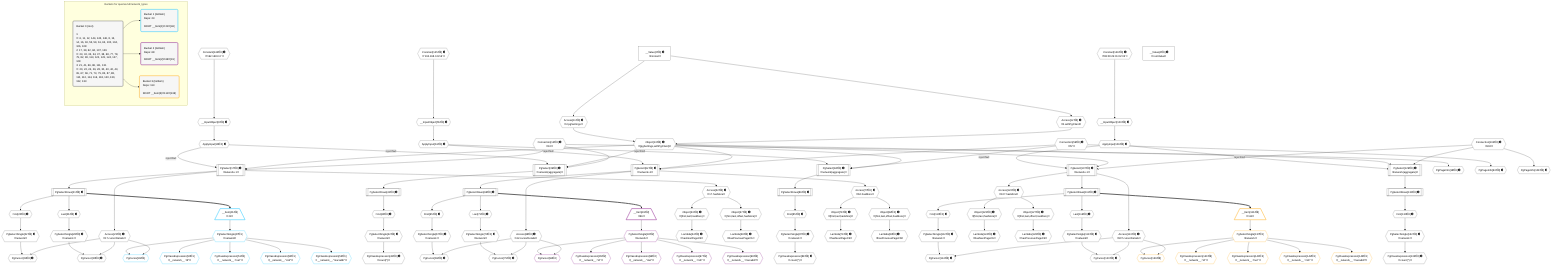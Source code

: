 %%{init: {'themeVariables': { 'fontSize': '12px'}}}%%
graph TD
    classDef path fill:#eee,stroke:#000,color:#000
    classDef plan fill:#fff,stroke-width:1px,color:#000
    classDef itemplan fill:#fff,stroke-width:2px,color:#000
    classDef unbatchedplan fill:#dff,stroke-width:1px,color:#000
    classDef sideeffectplan fill:#fcc,stroke-width:2px,color:#000
    classDef bucket fill:#f6f6f6,color:#000,stroke-width:2px,text-align:left


    %% plan dependencies
    PgSelect17[["PgSelect[17∈0] ➊<br />ᐸnetwork+1ᐳ"]]:::plan
    Object13{{"Object[13∈0] ➊<br />ᐸ{pgSettings,withPgClient}ᐳ"}}:::plan
    ApplyInput16{{"ApplyInput[16∈0] ➊"}}:::plan
    Connection14{{"Connection[14∈0] ➊<br />ᐸ10ᐳ"}}:::plan
    ApplyInput16 -->|rejectNull| PgSelect17
    Object13 & Connection14 --> PgSelect17
    PgSelect62[["PgSelect[62∈0] ➊<br />ᐸnetwork+1ᐳ"]]:::plan
    ApplyInput61{{"ApplyInput[61∈0] ➊"}}:::plan
    Connection59{{"Connection[59∈0] ➊<br />ᐸ57ᐳ"}}:::plan
    ApplyInput61 -->|rejectNull| PgSelect62
    Object13 & Connection59 --> PgSelect62
    PgSelect107[["PgSelect[107∈0] ➊<br />ᐸnetwork+1ᐳ"]]:::plan
    ApplyInput106{{"ApplyInput[106∈0] ➊"}}:::plan
    Connection104{{"Connection[104∈0] ➊<br />ᐸ102ᐳ"}}:::plan
    ApplyInput106 -->|rejectNull| PgSelect107
    Object13 & Connection104 --> PgSelect107
    Object37{{"Object[37∈0] ➊<br />ᐸ{first,last,offset,hasMore}ᐳ"}}:::plan
    Access32{{"Access[32∈0] ➊<br />ᐸ17.hasMoreᐳ"}}:::plan
    Access32 --> Object37
    Object82{{"Object[82∈0] ➊<br />ᐸ{first,last,offset,hasMore}ᐳ"}}:::plan
    Access77{{"Access[77∈0] ➊<br />ᐸ62.hasMoreᐳ"}}:::plan
    Access77 --> Object82
    Object127{{"Object[127∈0] ➊<br />ᐸ{first,last,offset,hasMore}ᐳ"}}:::plan
    Access122{{"Access[122∈0] ➊<br />ᐸ107.hasMoreᐳ"}}:::plan
    Access122 --> Object127
    Object33{{"Object[33∈0] ➊<br />ᐸ{first,last,hasMore}ᐳ"}}:::plan
    Access32 --> Object33
    PgSelect39[["PgSelect[39∈0] ➊<br />ᐸnetwork(aggregate)ᐳ"]]:::plan
    ApplyInput16 -->|rejectNull| PgSelect39
    Object13 & Connection14 --> PgSelect39
    Object78{{"Object[78∈0] ➊<br />ᐸ{first,last,hasMore}ᐳ"}}:::plan
    Access77 --> Object78
    PgSelect84[["PgSelect[84∈0] ➊<br />ᐸnetwork(aggregate)ᐳ"]]:::plan
    ApplyInput61 -->|rejectNull| PgSelect84
    Object13 & Connection59 --> PgSelect84
    Object123{{"Object[123∈0] ➊<br />ᐸ{first,last,hasMore}ᐳ"}}:::plan
    Access122 --> Object123
    PgSelect129[["PgSelect[129∈0] ➊<br />ᐸnetwork(aggregate)ᐳ"]]:::plan
    ApplyInput106 -->|rejectNull| PgSelect129
    Object13 & Connection104 --> PgSelect129
    __InputObject8{{"__InputObject[8∈0] ➊"}}:::plan
    Constant144{{"Constant[144∈0] ➊<br />ᐸ'192.168.0.0'ᐳ"}}:::plan
    Constant144 --> __InputObject8
    Access11{{"Access[11∈0] ➊<br />ᐸ2.pgSettingsᐳ"}}:::plan
    Access12{{"Access[12∈0] ➊<br />ᐸ2.withPgClientᐳ"}}:::plan
    Access11 & Access12 --> Object13
    PgCursor24{{"PgCursor[24∈0] ➊"}}:::plan
    PgSelectSingle22{{"PgSelectSingle[22∈0] ➊<br />ᐸnetworkᐳ"}}:::plan
    Access23{{"Access[23∈0] ➊<br />ᐸ17.cursorDetailsᐳ"}}:::plan
    PgSelectSingle22 & Access23 --> PgCursor24
    PgCursor30{{"PgCursor[30∈0] ➊"}}:::plan
    PgSelectSingle28{{"PgSelectSingle[28∈0] ➊<br />ᐸnetworkᐳ"}}:::plan
    PgSelectSingle28 & Access23 --> PgCursor30
    __InputObject55{{"__InputObject[55∈0] ➊"}}:::plan
    Constant145{{"Constant[145∈0] ➊<br />ᐸ'192.168.0.0/16'ᐳ"}}:::plan
    Constant145 --> __InputObject55
    PgCursor69{{"PgCursor[69∈0] ➊"}}:::plan
    PgSelectSingle67{{"PgSelectSingle[67∈0] ➊<br />ᐸnetworkᐳ"}}:::plan
    Access68{{"Access[68∈0] ➊<br />ᐸ62.cursorDetailsᐳ"}}:::plan
    PgSelectSingle67 & Access68 --> PgCursor69
    PgCursor75{{"PgCursor[75∈0] ➊"}}:::plan
    PgSelectSingle73{{"PgSelectSingle[73∈0] ➊<br />ᐸnetworkᐳ"}}:::plan
    PgSelectSingle73 & Access68 --> PgCursor75
    __InputObject100{{"__InputObject[100∈0] ➊"}}:::plan
    Constant146{{"Constant[146∈0] ➊<br />ᐸ'08:00:2b:01:02:03'ᐳ"}}:::plan
    Constant146 --> __InputObject100
    PgCursor114{{"PgCursor[114∈0] ➊"}}:::plan
    PgSelectSingle112{{"PgSelectSingle[112∈0] ➊<br />ᐸnetworkᐳ"}}:::plan
    Access113{{"Access[113∈0] ➊<br />ᐸ107.cursorDetailsᐳ"}}:::plan
    PgSelectSingle112 & Access113 --> PgCursor114
    PgCursor120{{"PgCursor[120∈0] ➊"}}:::plan
    PgSelectSingle118{{"PgSelectSingle[118∈0] ➊<br />ᐸnetworkᐳ"}}:::plan
    PgSelectSingle118 & Access113 --> PgCursor120
    __Value2["__Value[2∈0] ➊<br />ᐸcontextᐳ"]:::plan
    __Value2 --> Access11
    __Value2 --> Access12
    __InputObject8 --> ApplyInput16
    PgPageInfo18{{"PgPageInfo[18∈0] ➊"}}:::plan
    Connection14 --> PgPageInfo18
    First20{{"First[20∈0] ➊"}}:::plan
    PgSelectRows21[["PgSelectRows[21∈0] ➊"]]:::plan
    PgSelectRows21 --> First20
    PgSelect17 --> PgSelectRows21
    First20 --> PgSelectSingle22
    PgSelect17 --> Access23
    Last26{{"Last[26∈0] ➊"}}:::plan
    PgSelectRows21 --> Last26
    Last26 --> PgSelectSingle28
    PgSelect17 --> Access32
    Lambda34{{"Lambda[34∈0] ➊<br />ᐸhasNextPageCbᐳ"}}:::plan
    Object33 --> Lambda34
    Lambda38{{"Lambda[38∈0] ➊<br />ᐸhasPreviousPageCbᐳ"}}:::plan
    Object37 --> Lambda38
    First40{{"First[40∈0] ➊"}}:::plan
    PgSelectRows41[["PgSelectRows[41∈0] ➊"]]:::plan
    PgSelectRows41 --> First40
    PgSelect39 --> PgSelectRows41
    PgSelectSingle42{{"PgSelectSingle[42∈0] ➊<br />ᐸnetworkᐳ"}}:::plan
    First40 --> PgSelectSingle42
    PgClassExpression43{{"PgClassExpression[43∈0] ➊<br />ᐸcount(*)ᐳ"}}:::plan
    PgSelectSingle42 --> PgClassExpression43
    __InputObject55 --> ApplyInput61
    PgPageInfo63{{"PgPageInfo[63∈0] ➊"}}:::plan
    Connection59 --> PgPageInfo63
    First65{{"First[65∈0] ➊"}}:::plan
    PgSelectRows66[["PgSelectRows[66∈0] ➊"]]:::plan
    PgSelectRows66 --> First65
    PgSelect62 --> PgSelectRows66
    First65 --> PgSelectSingle67
    PgSelect62 --> Access68
    Last71{{"Last[71∈0] ➊"}}:::plan
    PgSelectRows66 --> Last71
    Last71 --> PgSelectSingle73
    PgSelect62 --> Access77
    Lambda79{{"Lambda[79∈0] ➊<br />ᐸhasNextPageCbᐳ"}}:::plan
    Object78 --> Lambda79
    Lambda83{{"Lambda[83∈0] ➊<br />ᐸhasPreviousPageCbᐳ"}}:::plan
    Object82 --> Lambda83
    First85{{"First[85∈0] ➊"}}:::plan
    PgSelectRows86[["PgSelectRows[86∈0] ➊"]]:::plan
    PgSelectRows86 --> First85
    PgSelect84 --> PgSelectRows86
    PgSelectSingle87{{"PgSelectSingle[87∈0] ➊<br />ᐸnetworkᐳ"}}:::plan
    First85 --> PgSelectSingle87
    PgClassExpression88{{"PgClassExpression[88∈0] ➊<br />ᐸcount(*)ᐳ"}}:::plan
    PgSelectSingle87 --> PgClassExpression88
    __InputObject100 --> ApplyInput106
    PgPageInfo108{{"PgPageInfo[108∈0] ➊"}}:::plan
    Connection104 --> PgPageInfo108
    First110{{"First[110∈0] ➊"}}:::plan
    PgSelectRows111[["PgSelectRows[111∈0] ➊"]]:::plan
    PgSelectRows111 --> First110
    PgSelect107 --> PgSelectRows111
    First110 --> PgSelectSingle112
    PgSelect107 --> Access113
    Last116{{"Last[116∈0] ➊"}}:::plan
    PgSelectRows111 --> Last116
    Last116 --> PgSelectSingle118
    PgSelect107 --> Access122
    Lambda124{{"Lambda[124∈0] ➊<br />ᐸhasNextPageCbᐳ"}}:::plan
    Object123 --> Lambda124
    Lambda128{{"Lambda[128∈0] ➊<br />ᐸhasPreviousPageCbᐳ"}}:::plan
    Object127 --> Lambda128
    First130{{"First[130∈0] ➊"}}:::plan
    PgSelectRows131[["PgSelectRows[131∈0] ➊"]]:::plan
    PgSelectRows131 --> First130
    PgSelect129 --> PgSelectRows131
    PgSelectSingle132{{"PgSelectSingle[132∈0] ➊<br />ᐸnetworkᐳ"}}:::plan
    First130 --> PgSelectSingle132
    PgClassExpression133{{"PgClassExpression[133∈0] ➊<br />ᐸcount(*)ᐳ"}}:::plan
    PgSelectSingle132 --> PgClassExpression133
    __Value4["__Value[4∈0] ➊<br />ᐸrootValueᐳ"]:::plan
    PgCursor49{{"PgCursor[49∈1]"}}:::plan
    PgSelectSingle47{{"PgSelectSingle[47∈1]<br />ᐸnetworkᐳ"}}:::plan
    PgSelectSingle47 & Access23 --> PgCursor49
    __Item46[/"__Item[46∈1]<br />ᐸ21ᐳ"\]:::itemplan
    PgSelectRows21 ==> __Item46
    __Item46 --> PgSelectSingle47
    PgClassExpression50{{"PgClassExpression[50∈1]<br />ᐸ__network__.”id”ᐳ"}}:::plan
    PgSelectSingle47 --> PgClassExpression50
    PgClassExpression51{{"PgClassExpression[51∈1]<br />ᐸ__network__.”inet”ᐳ"}}:::plan
    PgSelectSingle47 --> PgClassExpression51
    PgClassExpression52{{"PgClassExpression[52∈1]<br />ᐸ__network__.”cidr”ᐳ"}}:::plan
    PgSelectSingle47 --> PgClassExpression52
    PgClassExpression53{{"PgClassExpression[53∈1]<br />ᐸ__network__.”macaddr”ᐳ"}}:::plan
    PgSelectSingle47 --> PgClassExpression53
    PgCursor94{{"PgCursor[94∈2]"}}:::plan
    PgSelectSingle92{{"PgSelectSingle[92∈2]<br />ᐸnetworkᐳ"}}:::plan
    PgSelectSingle92 & Access68 --> PgCursor94
    __Item91[/"__Item[91∈2]<br />ᐸ66ᐳ"\]:::itemplan
    PgSelectRows66 ==> __Item91
    __Item91 --> PgSelectSingle92
    PgClassExpression95{{"PgClassExpression[95∈2]<br />ᐸ__network__.”id”ᐳ"}}:::plan
    PgSelectSingle92 --> PgClassExpression95
    PgClassExpression96{{"PgClassExpression[96∈2]<br />ᐸ__network__.”inet”ᐳ"}}:::plan
    PgSelectSingle92 --> PgClassExpression96
    PgClassExpression97{{"PgClassExpression[97∈2]<br />ᐸ__network__.”cidr”ᐳ"}}:::plan
    PgSelectSingle92 --> PgClassExpression97
    PgClassExpression98{{"PgClassExpression[98∈2]<br />ᐸ__network__.”macaddr”ᐳ"}}:::plan
    PgSelectSingle92 --> PgClassExpression98
    PgCursor139{{"PgCursor[139∈3]"}}:::plan
    PgSelectSingle137{{"PgSelectSingle[137∈3]<br />ᐸnetworkᐳ"}}:::plan
    PgSelectSingle137 & Access113 --> PgCursor139
    __Item136[/"__Item[136∈3]<br />ᐸ111ᐳ"\]:::itemplan
    PgSelectRows111 ==> __Item136
    __Item136 --> PgSelectSingle137
    PgClassExpression140{{"PgClassExpression[140∈3]<br />ᐸ__network__.”id”ᐳ"}}:::plan
    PgSelectSingle137 --> PgClassExpression140
    PgClassExpression141{{"PgClassExpression[141∈3]<br />ᐸ__network__.”inet”ᐳ"}}:::plan
    PgSelectSingle137 --> PgClassExpression141
    PgClassExpression142{{"PgClassExpression[142∈3]<br />ᐸ__network__.”cidr”ᐳ"}}:::plan
    PgSelectSingle137 --> PgClassExpression142
    PgClassExpression143{{"PgClassExpression[143∈3]<br />ᐸ__network__.”macaddr”ᐳ"}}:::plan
    PgSelectSingle137 --> PgClassExpression143

    %% define steps

    subgraph "Buckets for queries/v4/network_types"
    Bucket0("Bucket 0 (root)<br /><br />1: <br />ᐳ: 6, 11, 12, 144, 145, 146, 8, 13, 14, 16, 18, 55, 59, 61, 63, 100, 104, 106, 108<br />2: 17, 39, 62, 84, 107, 129<br />ᐳ: 23, 32, 33, 34, 37, 38, 68, 77, 78, 79, 82, 83, 113, 122, 123, 124, 127, 128<br />3: 21, 41, 66, 86, 111, 131<br />ᐳ: 20, 22, 24, 26, 28, 30, 40, 42, 43, 65, 67, 69, 71, 73, 75, 85, 87, 88, 110, 112, 114, 116, 118, 120, 130, 132, 133"):::bucket
    classDef bucket0 stroke:#696969
    class Bucket0,__Value2,__Value4,__InputObject8,Access11,Access12,Object13,Connection14,ApplyInput16,PgSelect17,PgPageInfo18,First20,PgSelectRows21,PgSelectSingle22,Access23,PgCursor24,Last26,PgSelectSingle28,PgCursor30,Access32,Object33,Lambda34,Object37,Lambda38,PgSelect39,First40,PgSelectRows41,PgSelectSingle42,PgClassExpression43,__InputObject55,Connection59,ApplyInput61,PgSelect62,PgPageInfo63,First65,PgSelectRows66,PgSelectSingle67,Access68,PgCursor69,Last71,PgSelectSingle73,PgCursor75,Access77,Object78,Lambda79,Object82,Lambda83,PgSelect84,First85,PgSelectRows86,PgSelectSingle87,PgClassExpression88,__InputObject100,Connection104,ApplyInput106,PgSelect107,PgPageInfo108,First110,PgSelectRows111,PgSelectSingle112,Access113,PgCursor114,Last116,PgSelectSingle118,PgCursor120,Access122,Object123,Lambda124,Object127,Lambda128,PgSelect129,First130,PgSelectRows131,PgSelectSingle132,PgClassExpression133,Constant144,Constant145,Constant146 bucket0
    Bucket1("Bucket 1 (listItem)<br />Deps: 23<br /><br />ROOT __Item{1}ᐸ21ᐳ[46]"):::bucket
    classDef bucket1 stroke:#00bfff
    class Bucket1,__Item46,PgSelectSingle47,PgCursor49,PgClassExpression50,PgClassExpression51,PgClassExpression52,PgClassExpression53 bucket1
    Bucket2("Bucket 2 (listItem)<br />Deps: 68<br /><br />ROOT __Item{2}ᐸ66ᐳ[91]"):::bucket
    classDef bucket2 stroke:#7f007f
    class Bucket2,__Item91,PgSelectSingle92,PgCursor94,PgClassExpression95,PgClassExpression96,PgClassExpression97,PgClassExpression98 bucket2
    Bucket3("Bucket 3 (listItem)<br />Deps: 113<br /><br />ROOT __Item{3}ᐸ111ᐳ[136]"):::bucket
    classDef bucket3 stroke:#ffa500
    class Bucket3,__Item136,PgSelectSingle137,PgCursor139,PgClassExpression140,PgClassExpression141,PgClassExpression142,PgClassExpression143 bucket3
    Bucket0 --> Bucket1 & Bucket2 & Bucket3
    end